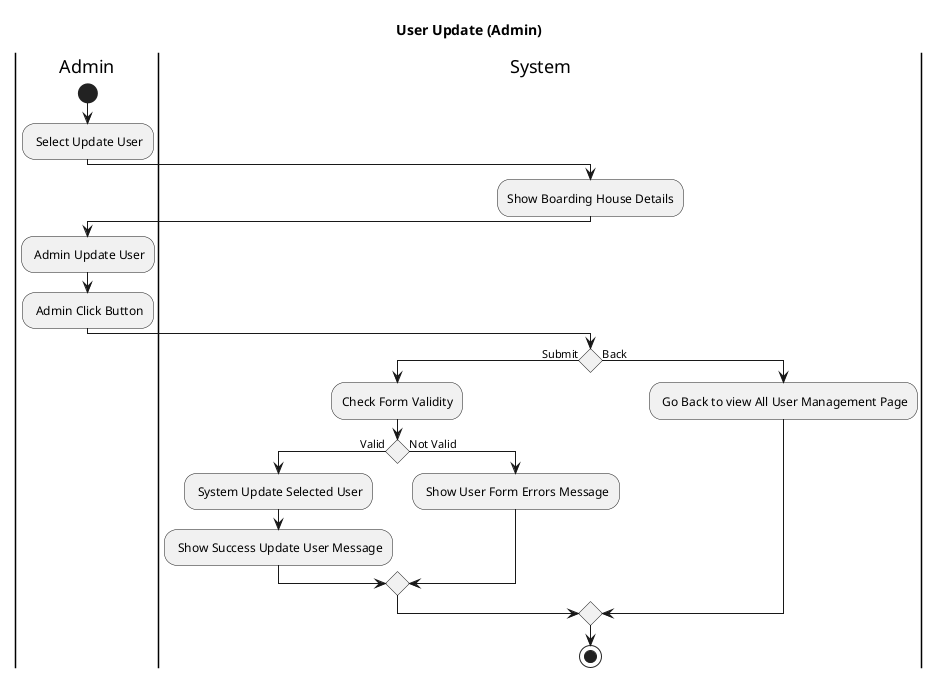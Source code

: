 @startuml
title User Update (Admin)
|Admin|
start 
    : Select Update User;
|System|
    :Show Boarding House Details;
|Admin|  
    : Admin Update User;
    : Admin Click Button;
|System|
If () then (Submit)
    :Check Form Validity;
    if () is (Valid) then
        : System Update Selected User;
        : Show Success Update User Message;
    else (Not Valid)
        : Show User Form Errors Message;
    endif
else (Back)
    : Go Back to view All User Management Page;  
endif
stop
@enduml